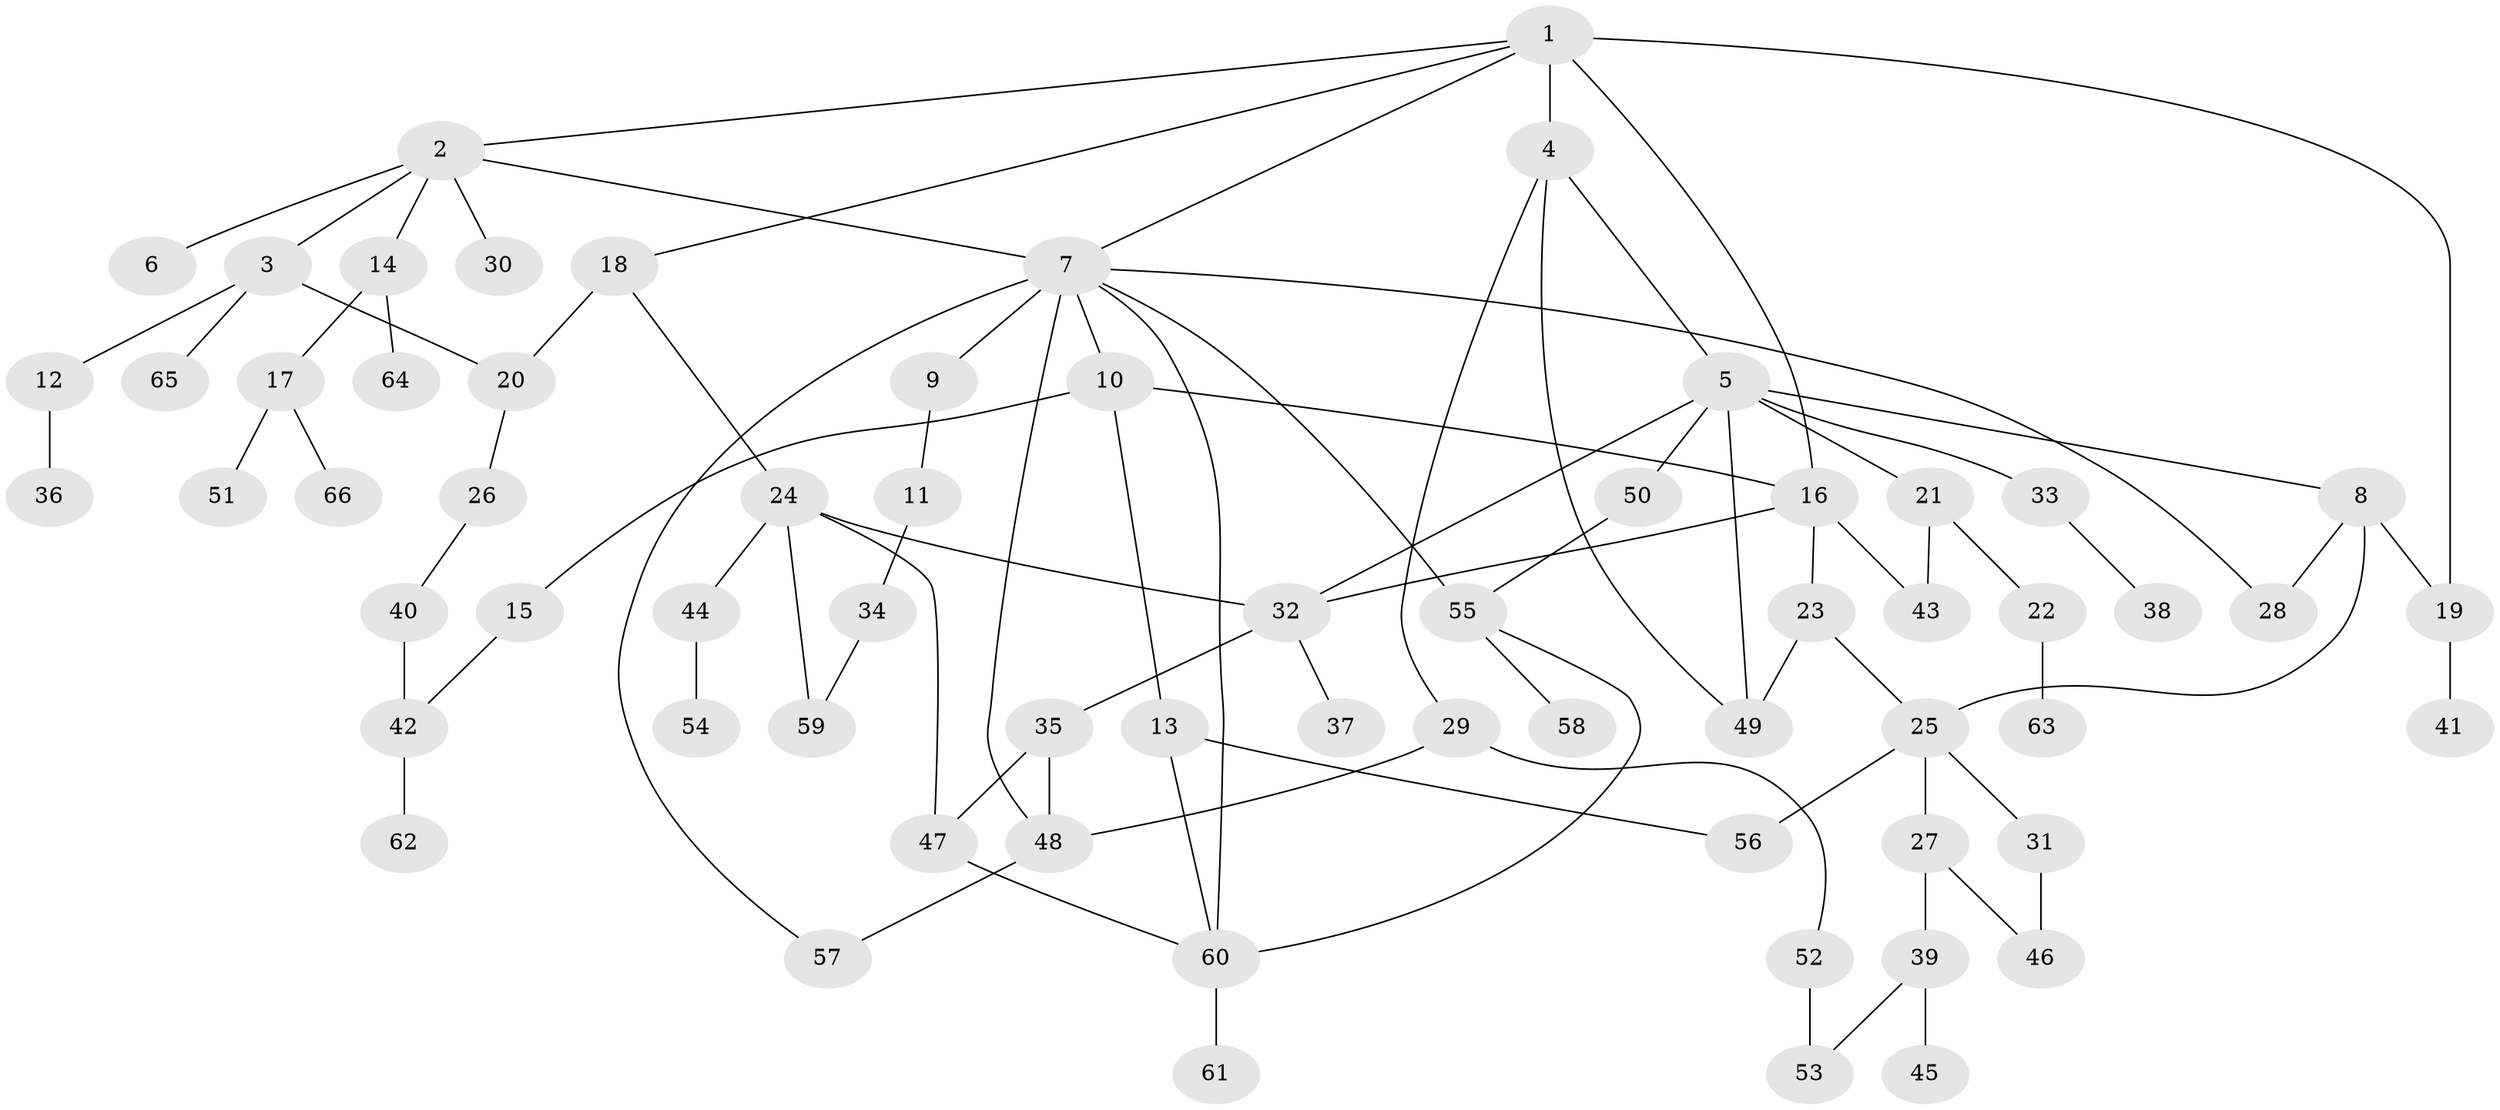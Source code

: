 // original degree distribution, {4: 0.12213740458015267, 7: 0.015267175572519083, 5: 0.030534351145038167, 8: 0.007633587786259542, 1: 0.32061068702290074, 2: 0.3053435114503817, 6: 0.030534351145038167, 3: 0.16793893129770993}
// Generated by graph-tools (version 1.1) at 2025/34/03/09/25 02:34:14]
// undirected, 66 vertices, 89 edges
graph export_dot {
graph [start="1"]
  node [color=gray90,style=filled];
  1;
  2;
  3;
  4;
  5;
  6;
  7;
  8;
  9;
  10;
  11;
  12;
  13;
  14;
  15;
  16;
  17;
  18;
  19;
  20;
  21;
  22;
  23;
  24;
  25;
  26;
  27;
  28;
  29;
  30;
  31;
  32;
  33;
  34;
  35;
  36;
  37;
  38;
  39;
  40;
  41;
  42;
  43;
  44;
  45;
  46;
  47;
  48;
  49;
  50;
  51;
  52;
  53;
  54;
  55;
  56;
  57;
  58;
  59;
  60;
  61;
  62;
  63;
  64;
  65;
  66;
  1 -- 2 [weight=1.0];
  1 -- 4 [weight=4.0];
  1 -- 7 [weight=1.0];
  1 -- 16 [weight=2.0];
  1 -- 18 [weight=1.0];
  1 -- 19 [weight=1.0];
  2 -- 3 [weight=1.0];
  2 -- 6 [weight=1.0];
  2 -- 7 [weight=1.0];
  2 -- 14 [weight=1.0];
  2 -- 30 [weight=1.0];
  3 -- 12 [weight=1.0];
  3 -- 20 [weight=1.0];
  3 -- 65 [weight=1.0];
  4 -- 5 [weight=1.0];
  4 -- 29 [weight=1.0];
  4 -- 49 [weight=1.0];
  5 -- 8 [weight=1.0];
  5 -- 21 [weight=1.0];
  5 -- 32 [weight=1.0];
  5 -- 33 [weight=2.0];
  5 -- 49 [weight=1.0];
  5 -- 50 [weight=1.0];
  7 -- 9 [weight=2.0];
  7 -- 10 [weight=1.0];
  7 -- 28 [weight=1.0];
  7 -- 48 [weight=1.0];
  7 -- 55 [weight=1.0];
  7 -- 57 [weight=1.0];
  7 -- 60 [weight=1.0];
  8 -- 19 [weight=2.0];
  8 -- 25 [weight=1.0];
  8 -- 28 [weight=1.0];
  9 -- 11 [weight=1.0];
  10 -- 13 [weight=1.0];
  10 -- 15 [weight=1.0];
  10 -- 16 [weight=1.0];
  11 -- 34 [weight=1.0];
  12 -- 36 [weight=1.0];
  13 -- 56 [weight=1.0];
  13 -- 60 [weight=1.0];
  14 -- 17 [weight=1.0];
  14 -- 64 [weight=1.0];
  15 -- 42 [weight=1.0];
  16 -- 23 [weight=1.0];
  16 -- 32 [weight=1.0];
  16 -- 43 [weight=1.0];
  17 -- 51 [weight=1.0];
  17 -- 66 [weight=1.0];
  18 -- 20 [weight=1.0];
  18 -- 24 [weight=1.0];
  19 -- 41 [weight=1.0];
  20 -- 26 [weight=1.0];
  21 -- 22 [weight=1.0];
  21 -- 43 [weight=1.0];
  22 -- 63 [weight=1.0];
  23 -- 25 [weight=1.0];
  23 -- 49 [weight=1.0];
  24 -- 32 [weight=1.0];
  24 -- 44 [weight=1.0];
  24 -- 47 [weight=1.0];
  24 -- 59 [weight=1.0];
  25 -- 27 [weight=1.0];
  25 -- 31 [weight=1.0];
  25 -- 56 [weight=1.0];
  26 -- 40 [weight=1.0];
  27 -- 39 [weight=1.0];
  27 -- 46 [weight=1.0];
  29 -- 48 [weight=1.0];
  29 -- 52 [weight=1.0];
  31 -- 46 [weight=1.0];
  32 -- 35 [weight=2.0];
  32 -- 37 [weight=1.0];
  33 -- 38 [weight=1.0];
  34 -- 59 [weight=1.0];
  35 -- 47 [weight=1.0];
  35 -- 48 [weight=1.0];
  39 -- 45 [weight=1.0];
  39 -- 53 [weight=1.0];
  40 -- 42 [weight=3.0];
  42 -- 62 [weight=1.0];
  44 -- 54 [weight=1.0];
  47 -- 60 [weight=1.0];
  48 -- 57 [weight=1.0];
  50 -- 55 [weight=1.0];
  52 -- 53 [weight=1.0];
  55 -- 58 [weight=1.0];
  55 -- 60 [weight=1.0];
  60 -- 61 [weight=3.0];
}
